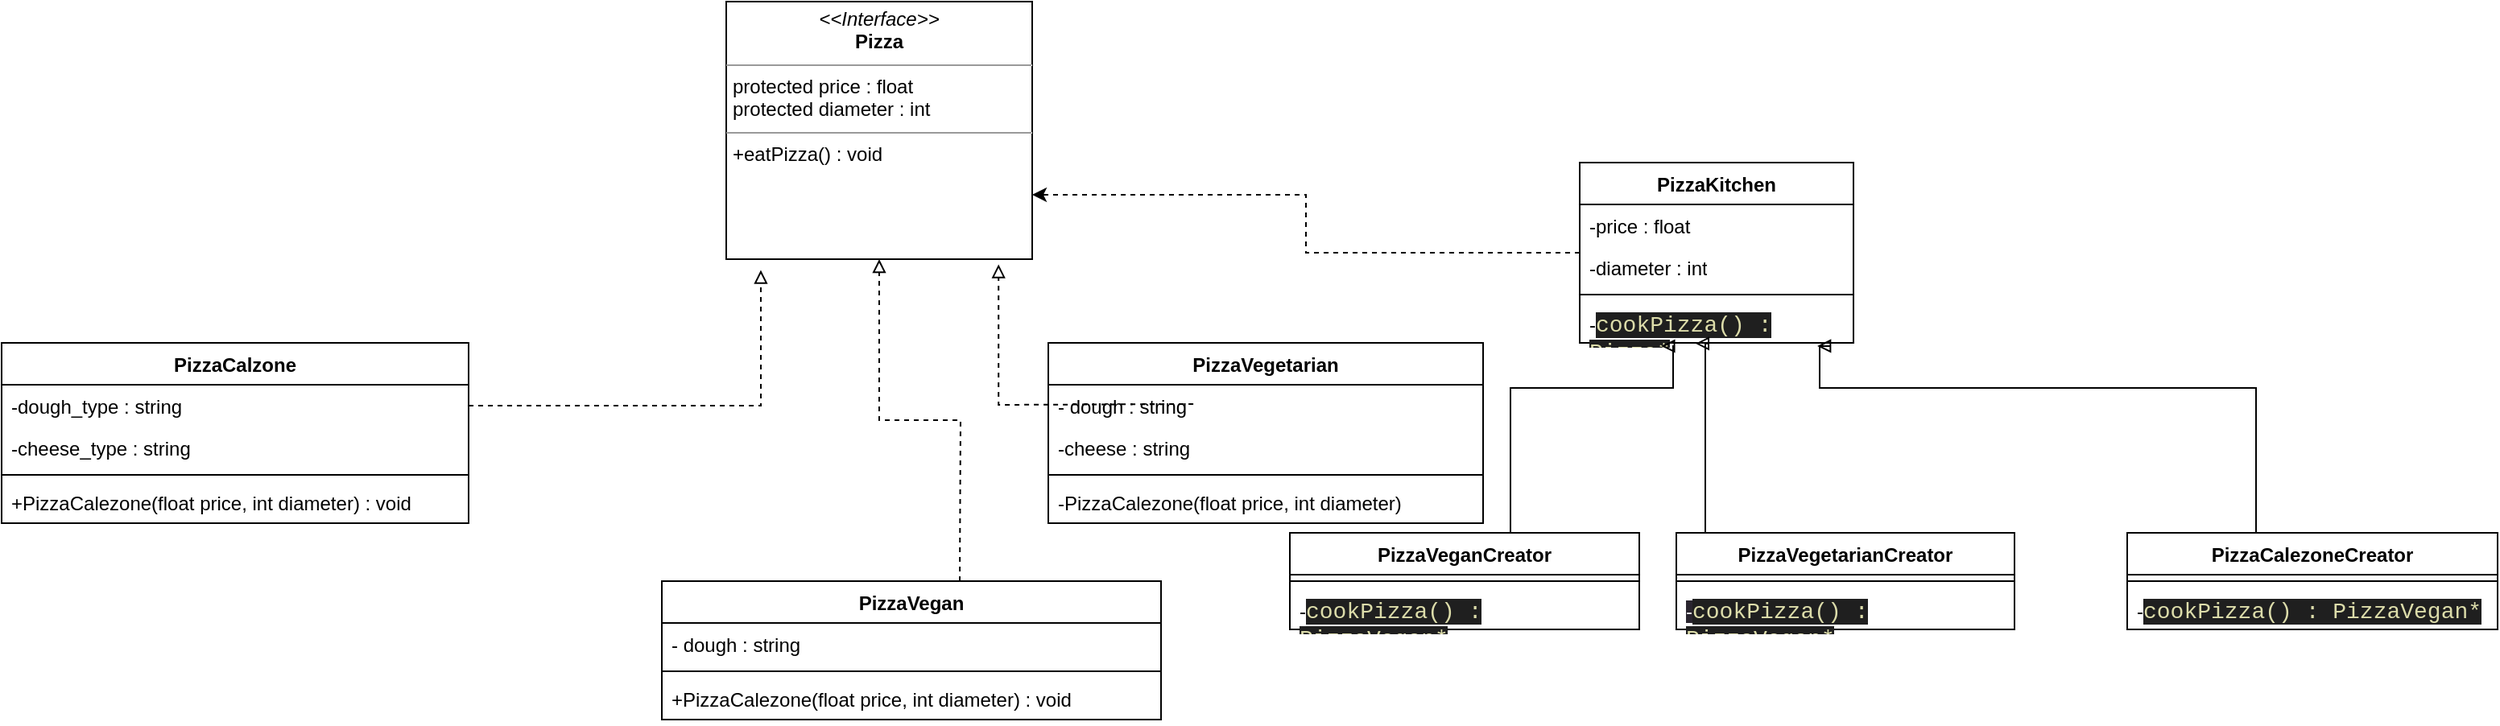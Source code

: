 <mxfile>
    <diagram id="nu4BgPHHvua-juoNBHTg" name="Page-1">
        <mxGraphModel dx="2330" dy="651" grid="1" gridSize="10" guides="1" tooltips="1" connect="1" arrows="1" fold="1" page="1" pageScale="1" pageWidth="850" pageHeight="1100" math="0" shadow="0">
            <root>
                <mxCell id="0"/>
                <mxCell id="1" parent="0"/>
                <mxCell id="5" style="edgeStyle=orthogonalEdgeStyle;rounded=0;orthogonalLoop=1;jettySize=auto;html=1;entryX=0.113;entryY=1.042;entryDx=0;entryDy=0;dashed=1;endArrow=block;endFill=0;exitX=1;exitY=0.5;exitDx=0;exitDy=0;entryPerimeter=0;" parent="1" edge="1" target="8-PO0jTKU7p_vb8nxFbo-38" source="8-PO0jTKU7p_vb8nxFbo-35">
                    <mxGeometry relative="1" as="geometry">
                        <mxPoint x="310" y="335" as="sourcePoint"/>
                        <mxPoint x="387.5" y="280" as="targetPoint"/>
                    </mxGeometry>
                </mxCell>
                <mxCell id="6" style="edgeStyle=orthogonalEdgeStyle;rounded=0;orthogonalLoop=1;jettySize=auto;html=1;entryX=0.89;entryY=1.02;entryDx=0;entryDy=0;dashed=1;endArrow=block;endFill=0;entryPerimeter=0;" parent="1" edge="1" target="8-PO0jTKU7p_vb8nxFbo-38">
                    <mxGeometry relative="1" as="geometry">
                        <mxPoint x="550.048" y="310" as="sourcePoint"/>
                        <mxPoint x="462.5" y="280" as="targetPoint"/>
                    </mxGeometry>
                </mxCell>
                <mxCell id="7" style="edgeStyle=orthogonalEdgeStyle;rounded=0;orthogonalLoop=1;jettySize=auto;html=1;entryX=0.5;entryY=1;entryDx=0;entryDy=0;dashed=1;endArrow=block;endFill=0;" parent="1" edge="1" target="8-PO0jTKU7p_vb8nxFbo-38">
                    <mxGeometry relative="1" as="geometry">
                        <mxPoint x="405" y="420" as="sourcePoint"/>
                        <mxPoint x="425" y="280" as="targetPoint"/>
                    </mxGeometry>
                </mxCell>
                <mxCell id="9" style="edgeStyle=orthogonalEdgeStyle;rounded=0;orthogonalLoop=1;jettySize=auto;html=1;entryX=1;entryY=0.75;entryDx=0;entryDy=0;dashed=1;" parent="1" source="10" edge="1" target="8-PO0jTKU7p_vb8nxFbo-38">
                    <mxGeometry relative="1" as="geometry">
                        <mxPoint x="500" y="240" as="targetPoint"/>
                    </mxGeometry>
                </mxCell>
                <mxCell id="10" value="PizzaKitchen" style="swimlane;fontStyle=1;align=center;verticalAlign=top;childLayout=stackLayout;horizontal=1;startSize=26;horizontalStack=0;resizeParent=1;resizeParentMax=0;resizeLast=0;collapsible=1;marginBottom=0;whiteSpace=wrap;html=1;" parent="1" vertex="1">
                    <mxGeometry x="790" y="160" width="170" height="112" as="geometry"/>
                </mxCell>
                <mxCell id="33" value="-price : float" style="text;strokeColor=none;fillColor=none;align=left;verticalAlign=top;spacingLeft=4;spacingRight=4;overflow=hidden;rotatable=0;points=[[0,0.5],[1,0.5]];portConstraint=eastwest;whiteSpace=wrap;html=1;" parent="10" vertex="1">
                    <mxGeometry y="26" width="170" height="26" as="geometry"/>
                </mxCell>
                <mxCell id="34" value="-diameter : int" style="text;strokeColor=none;fillColor=none;align=left;verticalAlign=top;spacingLeft=4;spacingRight=4;overflow=hidden;rotatable=0;points=[[0,0.5],[1,0.5]];portConstraint=eastwest;whiteSpace=wrap;html=1;" parent="10" vertex="1">
                    <mxGeometry y="52" width="170" height="26" as="geometry"/>
                </mxCell>
                <mxCell id="12" value="" style="line;strokeWidth=1;fillColor=none;align=left;verticalAlign=middle;spacingTop=-1;spacingLeft=3;spacingRight=3;rotatable=0;labelPosition=right;points=[];portConstraint=eastwest;strokeColor=inherit;" parent="10" vertex="1">
                    <mxGeometry y="78" width="170" height="8" as="geometry"/>
                </mxCell>
                <mxCell id="13" value="-&lt;span style=&quot;color: rgb(220, 220, 170); background-color: rgb(31, 31, 31); font-family: Consolas, &amp;quot;Courier New&amp;quot;, monospace; font-size: 14px;&quot;&gt;cookPizza() : Pizza*&lt;/span&gt;" style="text;strokeColor=none;fillColor=none;align=left;verticalAlign=top;spacingLeft=4;spacingRight=4;overflow=hidden;rotatable=0;points=[[0,0.5],[1,0.5]];portConstraint=eastwest;whiteSpace=wrap;html=1;" parent="10" vertex="1">
                    <mxGeometry y="86" width="170" height="26" as="geometry"/>
                </mxCell>
                <mxCell id="14" value="PizzaVeganCreator" style="swimlane;fontStyle=1;align=center;verticalAlign=top;childLayout=stackLayout;horizontal=1;startSize=26;horizontalStack=0;resizeParent=1;resizeParentMax=0;resizeLast=0;collapsible=1;marginBottom=0;whiteSpace=wrap;html=1;" parent="1" vertex="1">
                    <mxGeometry x="610" y="390" width="217" height="60" as="geometry"/>
                </mxCell>
                <mxCell id="16" value="" style="line;strokeWidth=1;fillColor=none;align=left;verticalAlign=middle;spacingTop=-1;spacingLeft=3;spacingRight=3;rotatable=0;labelPosition=right;points=[];portConstraint=eastwest;strokeColor=inherit;" parent="14" vertex="1">
                    <mxGeometry y="26" width="217" height="8" as="geometry"/>
                </mxCell>
                <mxCell id="17" value="-&lt;span style=&quot;color: rgb(220, 220, 170); background-color: rgb(31, 31, 31); font-family: Consolas, &amp;quot;Courier New&amp;quot;, monospace; font-size: 14px;&quot;&gt;cookPizza() : PizzaVegan*&lt;/span&gt;" style="text;strokeColor=none;fillColor=none;align=left;verticalAlign=top;spacingLeft=4;spacingRight=4;overflow=hidden;rotatable=0;points=[[0,0.5],[1,0.5]];portConstraint=eastwest;whiteSpace=wrap;html=1;" parent="14" vertex="1">
                    <mxGeometry y="34" width="217" height="26" as="geometry"/>
                </mxCell>
                <mxCell id="18" style="edgeStyle=orthogonalEdgeStyle;rounded=0;orthogonalLoop=1;jettySize=auto;html=1;entryX=0.423;entryY=1.015;entryDx=0;entryDy=0;entryPerimeter=0;endArrow=block;endFill=0;" parent="1" source="19" target="13" edge="1">
                    <mxGeometry relative="1" as="geometry">
                        <mxPoint x="870" y="280" as="targetPoint"/>
                        <Array as="points">
                            <mxPoint x="868" y="320"/>
                            <mxPoint x="868" y="320"/>
                        </Array>
                    </mxGeometry>
                </mxCell>
                <mxCell id="19" value="PizzaVegetarianCreator" style="swimlane;fontStyle=1;align=center;verticalAlign=top;childLayout=stackLayout;horizontal=1;startSize=26;horizontalStack=0;resizeParent=1;resizeParentMax=0;resizeLast=0;collapsible=1;marginBottom=0;whiteSpace=wrap;html=1;" parent="1" vertex="1">
                    <mxGeometry x="850" y="390" width="210" height="60" as="geometry"/>
                </mxCell>
                <mxCell id="21" value="" style="line;strokeWidth=1;fillColor=none;align=left;verticalAlign=middle;spacingTop=-1;spacingLeft=3;spacingRight=3;rotatable=0;labelPosition=right;points=[];portConstraint=eastwest;strokeColor=inherit;" parent="19" vertex="1">
                    <mxGeometry y="26" width="210" height="8" as="geometry"/>
                </mxCell>
                <mxCell id="22" value="&lt;span style=&quot;color: rgb(240, 240, 240); font-family: Helvetica; font-size: 12px; font-style: normal; font-variant-ligatures: normal; font-variant-caps: normal; font-weight: 400; letter-spacing: normal; orphans: 2; text-align: left; text-indent: 0px; text-transform: none; widows: 2; word-spacing: 0px; -webkit-text-stroke-width: 0px; background-color: rgb(42, 37, 47); text-decoration-thickness: initial; text-decoration-style: initial; text-decoration-color: initial; float: none; display: inline !important;&quot;&gt;-&lt;/span&gt;&lt;span style=&quot;border-color: rgb(0, 0, 0); font-style: normal; font-variant-ligatures: normal; font-variant-caps: normal; font-weight: 400; letter-spacing: normal; orphans: 2; text-align: left; text-indent: 0px; text-transform: none; widows: 2; word-spacing: 0px; -webkit-text-stroke-width: 0px; text-decoration-thickness: initial; text-decoration-style: initial; text-decoration-color: initial; color: rgb(220, 220, 170); background-color: rgb(31, 31, 31); font-family: Consolas, &amp;quot;Courier New&amp;quot;, monospace; font-size: 14px;&quot;&gt;cookPizza() : PizzaVegan*&lt;/span&gt;&lt;br&gt;" style="text;strokeColor=none;fillColor=none;align=left;verticalAlign=top;spacingLeft=4;spacingRight=4;overflow=hidden;rotatable=0;points=[[0,0.5],[1,0.5]];portConstraint=eastwest;whiteSpace=wrap;html=1;" parent="19" vertex="1">
                    <mxGeometry y="34" width="210" height="26" as="geometry"/>
                </mxCell>
                <mxCell id="23" value="PizzaCalezoneCreator" style="swimlane;fontStyle=1;align=center;verticalAlign=top;childLayout=stackLayout;horizontal=1;startSize=26;horizontalStack=0;resizeParent=1;resizeParentMax=0;resizeLast=0;collapsible=1;marginBottom=0;whiteSpace=wrap;html=1;" parent="1" vertex="1">
                    <mxGeometry x="1130" y="390" width="230" height="60" as="geometry"/>
                </mxCell>
                <mxCell id="25" value="" style="line;strokeWidth=1;fillColor=none;align=left;verticalAlign=middle;spacingTop=-1;spacingLeft=3;spacingRight=3;rotatable=0;labelPosition=right;points=[];portConstraint=eastwest;strokeColor=inherit;" parent="23" vertex="1">
                    <mxGeometry y="26" width="230" height="8" as="geometry"/>
                </mxCell>
                <mxCell id="26" value="-&lt;span style=&quot;color: rgb(220, 220, 170); background-color: rgb(31, 31, 31); font-family: Consolas, &amp;quot;Courier New&amp;quot;, monospace; font-size: 14px;&quot;&gt;cookPizza() : PizzaVegan*&lt;/span&gt;" style="text;strokeColor=none;fillColor=none;align=left;verticalAlign=top;spacingLeft=4;spacingRight=4;overflow=hidden;rotatable=0;points=[[0,0.5],[1,0.5]];portConstraint=eastwest;whiteSpace=wrap;html=1;" parent="23" vertex="1">
                    <mxGeometry y="34" width="230" height="26" as="geometry"/>
                </mxCell>
                <mxCell id="27" style="edgeStyle=orthogonalEdgeStyle;rounded=0;orthogonalLoop=1;jettySize=auto;html=1;entryX=0.298;entryY=1.077;entryDx=0;entryDy=0;entryPerimeter=0;endArrow=block;endFill=0;" parent="1" source="14" target="13" edge="1">
                    <mxGeometry relative="1" as="geometry">
                        <Array as="points">
                            <mxPoint x="747" y="300"/>
                            <mxPoint x="848" y="300"/>
                        </Array>
                    </mxGeometry>
                </mxCell>
                <mxCell id="28" style="edgeStyle=orthogonalEdgeStyle;rounded=0;orthogonalLoop=1;jettySize=auto;html=1;entryX=0.868;entryY=1.077;entryDx=0;entryDy=0;entryPerimeter=0;endArrow=block;endFill=0;" parent="1" source="23" target="13" edge="1">
                    <mxGeometry relative="1" as="geometry">
                        <Array as="points">
                            <mxPoint x="1210" y="300"/>
                            <mxPoint x="939" y="300"/>
                        </Array>
                    </mxGeometry>
                </mxCell>
                <mxCell id="8-PO0jTKU7p_vb8nxFbo-34" value="PizzaCalzone" style="swimlane;fontStyle=1;align=center;verticalAlign=top;childLayout=stackLayout;horizontal=1;startSize=26;horizontalStack=0;resizeParent=1;resizeParentMax=0;resizeLast=0;collapsible=1;marginBottom=0;" parent="1" vertex="1">
                    <mxGeometry x="-190" y="272" width="290" height="112" as="geometry"/>
                </mxCell>
                <mxCell id="8-PO0jTKU7p_vb8nxFbo-35" value="-dough_type : string " style="text;strokeColor=none;fillColor=none;align=left;verticalAlign=top;spacingLeft=4;spacingRight=4;overflow=hidden;rotatable=0;points=[[0,0.5],[1,0.5]];portConstraint=eastwest;" parent="8-PO0jTKU7p_vb8nxFbo-34" vertex="1">
                    <mxGeometry y="26" width="290" height="26" as="geometry"/>
                </mxCell>
                <mxCell id="8-PO0jTKU7p_vb8nxFbo-47" value="-cheese_type : string " style="text;strokeColor=none;fillColor=none;align=left;verticalAlign=top;spacingLeft=4;spacingRight=4;overflow=hidden;rotatable=0;points=[[0,0.5],[1,0.5]];portConstraint=eastwest;" parent="8-PO0jTKU7p_vb8nxFbo-34" vertex="1">
                    <mxGeometry y="52" width="290" height="26" as="geometry"/>
                </mxCell>
                <mxCell id="8-PO0jTKU7p_vb8nxFbo-36" value="" style="line;strokeWidth=1;fillColor=none;align=left;verticalAlign=middle;spacingTop=-1;spacingLeft=3;spacingRight=3;rotatable=0;labelPosition=right;points=[];portConstraint=eastwest;strokeColor=inherit;" parent="8-PO0jTKU7p_vb8nxFbo-34" vertex="1">
                    <mxGeometry y="78" width="290" height="8" as="geometry"/>
                </mxCell>
                <mxCell id="8-PO0jTKU7p_vb8nxFbo-37" value="+PizzaCalezone(float price, int diameter) : void" style="text;strokeColor=none;fillColor=none;align=left;verticalAlign=top;spacingLeft=4;spacingRight=4;overflow=hidden;rotatable=0;points=[[0,0.5],[1,0.5]];portConstraint=eastwest;" parent="8-PO0jTKU7p_vb8nxFbo-34" vertex="1">
                    <mxGeometry y="86" width="290" height="26" as="geometry"/>
                </mxCell>
                <mxCell id="8-PO0jTKU7p_vb8nxFbo-38" value="&lt;p style=&quot;margin:0px;margin-top:4px;text-align:center;&quot;&gt;&lt;i&gt;&amp;lt;&amp;lt;Interface&amp;gt;&amp;gt;&lt;/i&gt;&lt;br&gt;&lt;b&gt;Pizza&lt;/b&gt;&lt;/p&gt;&lt;hr size=&quot;1&quot;&gt;&lt;p style=&quot;margin:0px;margin-left:4px;&quot;&gt;protected price : float&lt;br&gt;protected diameter : int&lt;/p&gt;&lt;hr size=&quot;1&quot;&gt;&lt;p style=&quot;margin:0px;margin-left:4px;&quot;&gt;+eatPizza() : void&lt;br&gt;&lt;br&gt;&lt;/p&gt;" style="verticalAlign=top;align=left;overflow=fill;fontSize=12;fontFamily=Helvetica;html=1;" parent="1" vertex="1">
                    <mxGeometry x="260" y="60" width="190" height="160" as="geometry"/>
                </mxCell>
                <mxCell id="8-PO0jTKU7p_vb8nxFbo-39" value="PizzaVegan" style="swimlane;fontStyle=1;align=center;verticalAlign=top;childLayout=stackLayout;horizontal=1;startSize=26;horizontalStack=0;resizeParent=1;resizeParentMax=0;resizeLast=0;collapsible=1;marginBottom=0;" parent="1" vertex="1">
                    <mxGeometry x="220" y="420" width="310" height="86" as="geometry"/>
                </mxCell>
                <mxCell id="8-PO0jTKU7p_vb8nxFbo-40" value="- dough : string" style="text;strokeColor=none;fillColor=none;align=left;verticalAlign=top;spacingLeft=4;spacingRight=4;overflow=hidden;rotatable=0;points=[[0,0.5],[1,0.5]];portConstraint=eastwest;" parent="8-PO0jTKU7p_vb8nxFbo-39" vertex="1">
                    <mxGeometry y="26" width="310" height="26" as="geometry"/>
                </mxCell>
                <mxCell id="8-PO0jTKU7p_vb8nxFbo-41" value="" style="line;strokeWidth=1;fillColor=none;align=left;verticalAlign=middle;spacingTop=-1;spacingLeft=3;spacingRight=3;rotatable=0;labelPosition=right;points=[];portConstraint=eastwest;strokeColor=inherit;" parent="8-PO0jTKU7p_vb8nxFbo-39" vertex="1">
                    <mxGeometry y="52" width="310" height="8" as="geometry"/>
                </mxCell>
                <mxCell id="8-PO0jTKU7p_vb8nxFbo-42" value="+PizzaCalezone(float price, int diameter) : void" style="text;strokeColor=none;fillColor=none;align=left;verticalAlign=top;spacingLeft=4;spacingRight=4;overflow=hidden;rotatable=0;points=[[0,0.5],[1,0.5]];portConstraint=eastwest;" parent="8-PO0jTKU7p_vb8nxFbo-39" vertex="1">
                    <mxGeometry y="60" width="310" height="26" as="geometry"/>
                </mxCell>
                <mxCell id="8-PO0jTKU7p_vb8nxFbo-43" value="PizzaVegetarian" style="swimlane;fontStyle=1;align=center;verticalAlign=top;childLayout=stackLayout;horizontal=1;startSize=26;horizontalStack=0;resizeParent=1;resizeParentMax=0;resizeLast=0;collapsible=1;marginBottom=0;" parent="1" vertex="1">
                    <mxGeometry x="460" y="272" width="270" height="112" as="geometry"/>
                </mxCell>
                <mxCell id="8-PO0jTKU7p_vb8nxFbo-44" value="- dough : string" style="text;strokeColor=none;fillColor=none;align=left;verticalAlign=top;spacingLeft=4;spacingRight=4;overflow=hidden;rotatable=0;points=[[0,0.5],[1,0.5]];portConstraint=eastwest;" parent="8-PO0jTKU7p_vb8nxFbo-43" vertex="1">
                    <mxGeometry y="26" width="270" height="26" as="geometry"/>
                </mxCell>
                <mxCell id="35" value="-cheese : string" style="text;strokeColor=none;fillColor=none;align=left;verticalAlign=top;spacingLeft=4;spacingRight=4;overflow=hidden;rotatable=0;points=[[0,0.5],[1,0.5]];portConstraint=eastwest;" vertex="1" parent="8-PO0jTKU7p_vb8nxFbo-43">
                    <mxGeometry y="52" width="270" height="26" as="geometry"/>
                </mxCell>
                <mxCell id="8-PO0jTKU7p_vb8nxFbo-45" value="" style="line;strokeWidth=1;fillColor=none;align=left;verticalAlign=middle;spacingTop=-1;spacingLeft=3;spacingRight=3;rotatable=0;labelPosition=right;points=[];portConstraint=eastwest;strokeColor=inherit;" parent="8-PO0jTKU7p_vb8nxFbo-43" vertex="1">
                    <mxGeometry y="78" width="270" height="8" as="geometry"/>
                </mxCell>
                <mxCell id="8-PO0jTKU7p_vb8nxFbo-46" value="-PizzaCalezone(float price, int diameter)" style="text;strokeColor=none;fillColor=none;align=left;verticalAlign=top;spacingLeft=4;spacingRight=4;overflow=hidden;rotatable=0;points=[[0,0.5],[1,0.5]];portConstraint=eastwest;" parent="8-PO0jTKU7p_vb8nxFbo-43" vertex="1">
                    <mxGeometry y="86" width="270" height="26" as="geometry"/>
                </mxCell>
            </root>
        </mxGraphModel>
    </diagram>
    <diagram id="w488eMdSrrScmeYAH7xI" name="Page-2">
        <mxGraphModel dx="744" dy="293" grid="1" gridSize="10" guides="1" tooltips="1" connect="1" arrows="1" fold="1" page="1" pageScale="1" pageWidth="850" pageHeight="1100" math="0" shadow="0">
            <root>
                <mxCell id="0"/>
                <mxCell id="1" parent="0"/>
            </root>
        </mxGraphModel>
    </diagram>
</mxfile>